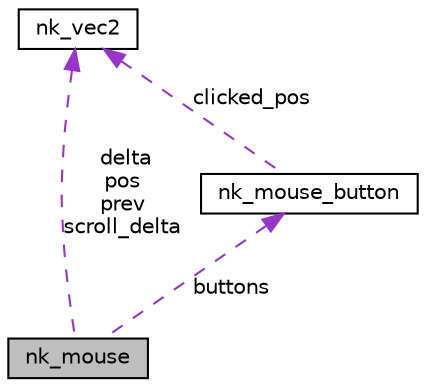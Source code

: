 digraph "nk_mouse"
{
 // LATEX_PDF_SIZE
  edge [fontname="Helvetica",fontsize="10",labelfontname="Helvetica",labelfontsize="10"];
  node [fontname="Helvetica",fontsize="10",shape=record];
  Node1 [label="nk_mouse",height=0.2,width=0.4,color="black", fillcolor="grey75", style="filled", fontcolor="black",tooltip=" "];
  Node2 -> Node1 [dir="back",color="darkorchid3",fontsize="10",style="dashed",label=" delta\npos\nprev\nscroll_delta" ,fontname="Helvetica"];
  Node2 [label="nk_vec2",height=0.2,width=0.4,color="black", fillcolor="white", style="filled",URL="$structnk__vec2.html",tooltip=" "];
  Node3 -> Node1 [dir="back",color="darkorchid3",fontsize="10",style="dashed",label=" buttons" ,fontname="Helvetica"];
  Node3 [label="nk_mouse_button",height=0.2,width=0.4,color="black", fillcolor="white", style="filled",URL="$structnk__mouse__button.html",tooltip=" "];
  Node2 -> Node3 [dir="back",color="darkorchid3",fontsize="10",style="dashed",label=" clicked_pos" ,fontname="Helvetica"];
}
